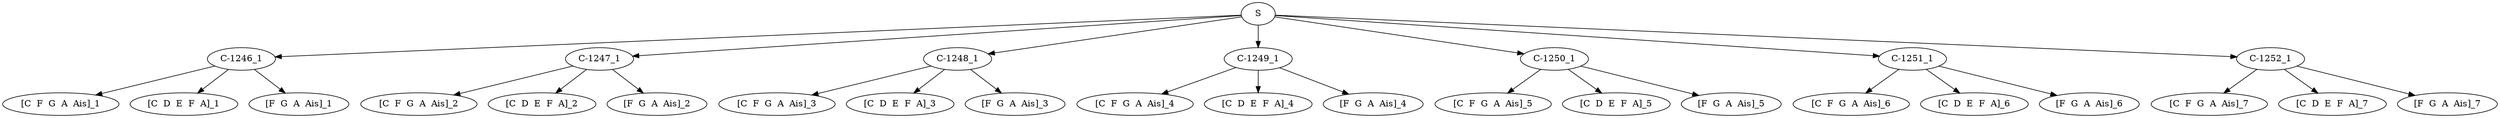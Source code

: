 digraph sample{
"S" -> "C-1246_1";
"C-1246_1" -> "[C  F  G  A  Ais]_1";
"C-1246_1" -> "[C  D  E  F  A]_1";
"C-1246_1" -> "[F  G  A  Ais]_1";
"S" -> "C-1247_1";
"C-1247_1" -> "[C  F  G  A  Ais]_2";
"C-1247_1" -> "[C  D  E  F  A]_2";
"C-1247_1" -> "[F  G  A  Ais]_2";
"S" -> "C-1248_1";
"C-1248_1" -> "[C  F  G  A  Ais]_3";
"C-1248_1" -> "[C  D  E  F  A]_3";
"C-1248_1" -> "[F  G  A  Ais]_3";
"S" -> "C-1249_1";
"C-1249_1" -> "[C  F  G  A  Ais]_4";
"C-1249_1" -> "[C  D  E  F  A]_4";
"C-1249_1" -> "[F  G  A  Ais]_4";
"S" -> "C-1250_1";
"C-1250_1" -> "[C  F  G  A  Ais]_5";
"C-1250_1" -> "[C  D  E  F  A]_5";
"C-1250_1" -> "[F  G  A  Ais]_5";
"S" -> "C-1251_1";
"C-1251_1" -> "[C  F  G  A  Ais]_6";
"C-1251_1" -> "[C  D  E  F  A]_6";
"C-1251_1" -> "[F  G  A  Ais]_6";
"S" -> "C-1252_1";
"C-1252_1" -> "[C  F  G  A  Ais]_7";
"C-1252_1" -> "[C  D  E  F  A]_7";
"C-1252_1" -> "[F  G  A  Ais]_7";

{rank = min; "S";}
{rank = same; "C-1246_1"; "C-1247_1"; "C-1248_1"; "C-1249_1"; "C-1250_1"; "C-1251_1"; "C-1252_1";}
{rank = same; "[C  D  E  F  A]_1"; "[C  D  E  F  A]_2"; "[C  D  E  F  A]_3"; "[C  D  E  F  A]_4"; "[C  D  E  F  A]_5"; "[C  D  E  F  A]_6"; "[C  D  E  F  A]_7"; "[C  F  G  A  Ais]_1"; "[C  F  G  A  Ais]_2"; "[C  F  G  A  Ais]_3"; "[C  F  G  A  Ais]_4"; "[C  F  G  A  Ais]_5"; "[C  F  G  A  Ais]_6"; "[C  F  G  A  Ais]_7"; "[F  G  A  Ais]_1"; "[F  G  A  Ais]_2"; "[F  G  A  Ais]_3"; "[F  G  A  Ais]_4"; "[F  G  A  Ais]_5"; "[F  G  A  Ais]_6"; "[F  G  A  Ais]_7";}
}